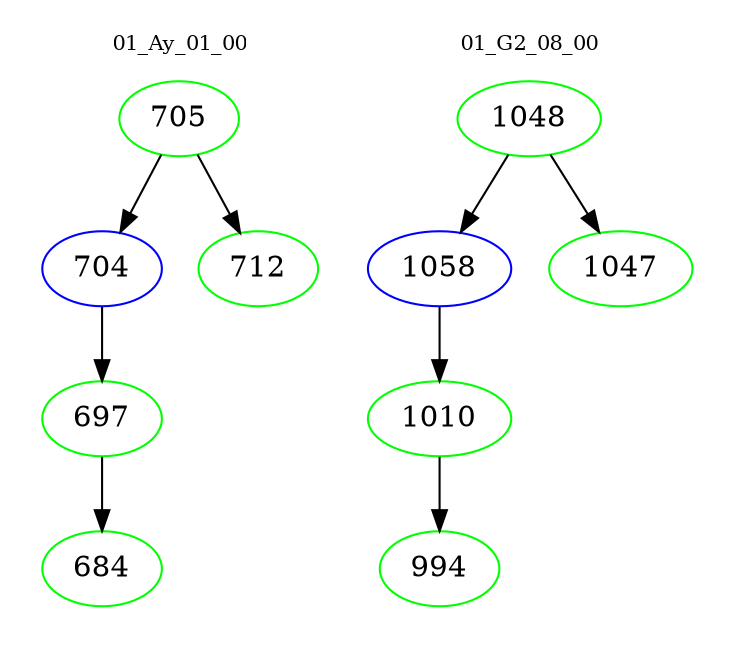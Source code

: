 digraph{
subgraph cluster_0 {
color = white
label = "01_Ay_01_00";
fontsize=10;
T0_705 [label="705", color="green"]
T0_705 -> T0_704 [color="black"]
T0_704 [label="704", color="blue"]
T0_704 -> T0_697 [color="black"]
T0_697 [label="697", color="green"]
T0_697 -> T0_684 [color="black"]
T0_684 [label="684", color="green"]
T0_705 -> T0_712 [color="black"]
T0_712 [label="712", color="green"]
}
subgraph cluster_1 {
color = white
label = "01_G2_08_00";
fontsize=10;
T1_1048 [label="1048", color="green"]
T1_1048 -> T1_1058 [color="black"]
T1_1058 [label="1058", color="blue"]
T1_1058 -> T1_1010 [color="black"]
T1_1010 [label="1010", color="green"]
T1_1010 -> T1_994 [color="black"]
T1_994 [label="994", color="green"]
T1_1048 -> T1_1047 [color="black"]
T1_1047 [label="1047", color="green"]
}
}
